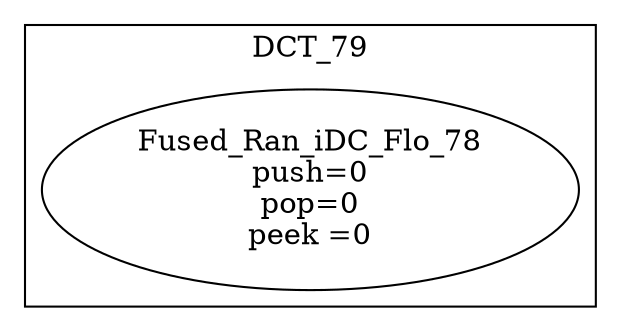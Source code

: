 digraph streamit {
subgraph cluster_node1 {
 label="DCT_79";
node2 [ label="Fused_Ran_iDC_Flo_78\npush=0\npop=0\npeek =0" ]
}
}
